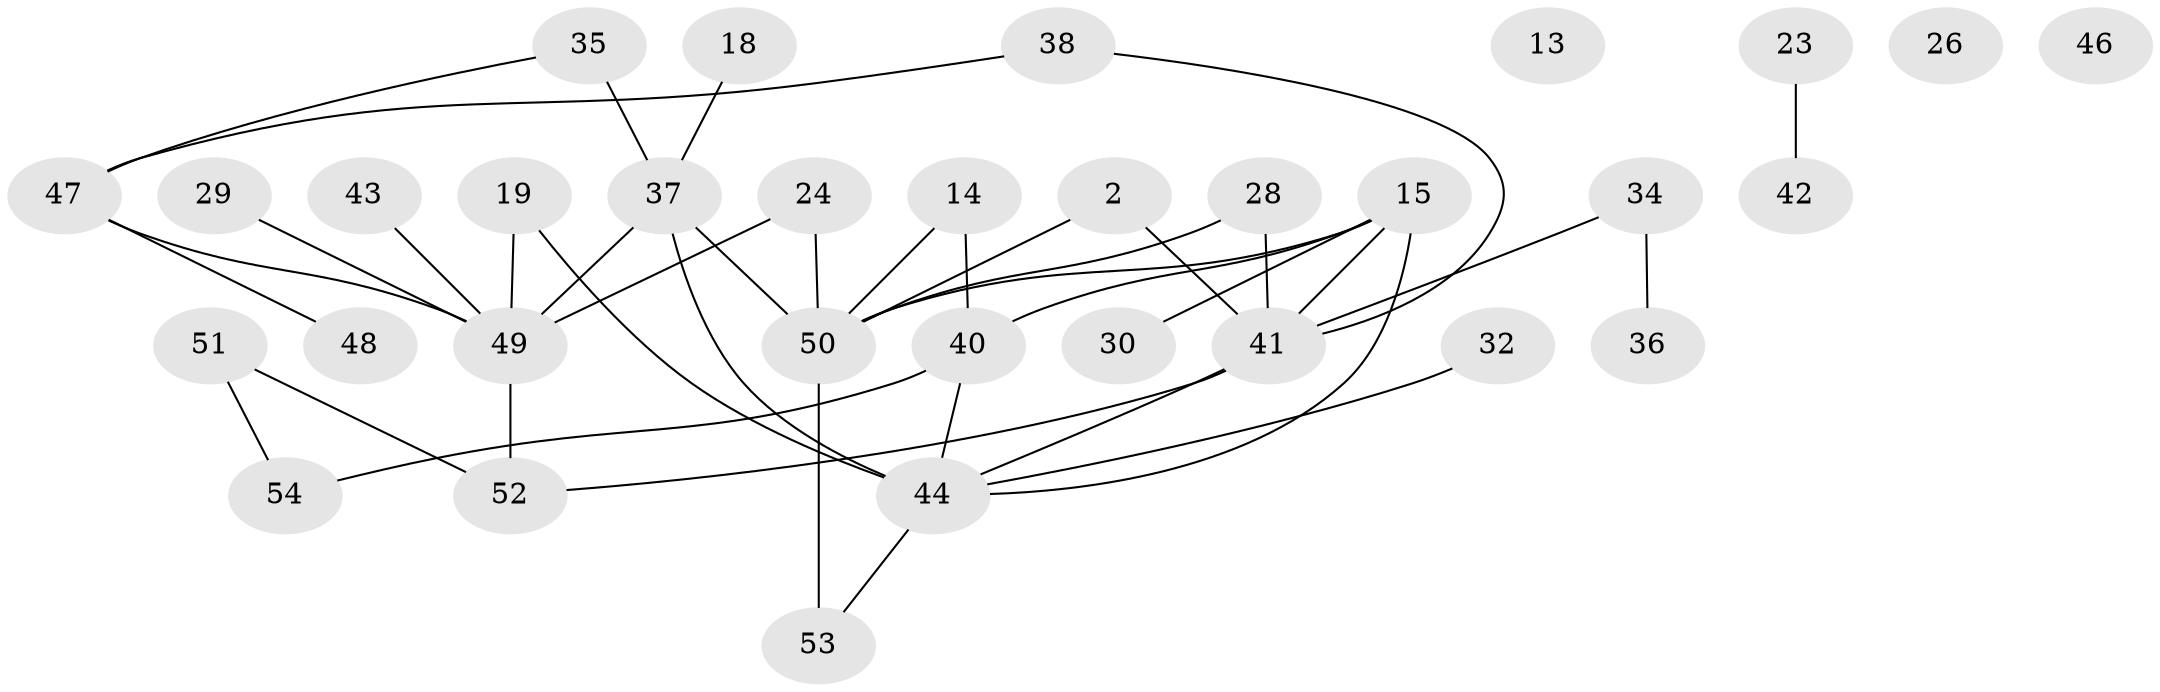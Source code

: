 // original degree distribution, {3: 0.1111111111111111, 2: 0.3333333333333333, 4: 0.16666666666666666, 5: 0.05555555555555555, 1: 0.18518518518518517, 0: 0.05555555555555555, 9: 0.018518518518518517, 7: 0.037037037037037035, 6: 0.037037037037037035}
// Generated by graph-tools (version 1.1) at 2025/42/03/04/25 21:42:17]
// undirected, 32 vertices, 40 edges
graph export_dot {
graph [start="1"]
  node [color=gray90,style=filled];
  2;
  13;
  14;
  15;
  18;
  19;
  23;
  24;
  26;
  28;
  29;
  30;
  32;
  34;
  35;
  36;
  37 [super="+5"];
  38;
  40 [super="+8"];
  41 [super="+27+20+39"];
  42;
  43;
  44 [super="+6+33"];
  46;
  47;
  48 [super="+9"];
  49 [super="+7+10+16+22+25"];
  50 [super="+1+12+31"];
  51;
  52 [super="+45"];
  53;
  54;
  2 -- 50;
  2 -- 41;
  14 -- 50;
  14 -- 40;
  15 -- 30;
  15 -- 44 [weight=2];
  15 -- 50 [weight=4];
  15 -- 41;
  15 -- 40;
  18 -- 37;
  19 -- 44 [weight=3];
  19 -- 49;
  23 -- 42;
  24 -- 50;
  24 -- 49;
  28 -- 41;
  28 -- 50;
  29 -- 49;
  32 -- 44;
  34 -- 36;
  34 -- 41;
  35 -- 37 [weight=2];
  35 -- 47;
  37 -- 50 [weight=2];
  37 -- 44 [weight=3];
  37 -- 49;
  38 -- 47;
  38 -- 41;
  40 -- 44;
  40 -- 54;
  41 -- 44;
  41 -- 52 [weight=2];
  43 -- 49;
  44 -- 53;
  47 -- 48;
  47 -- 49;
  49 -- 52 [weight=2];
  50 -- 53 [weight=2];
  51 -- 54;
  51 -- 52;
}

